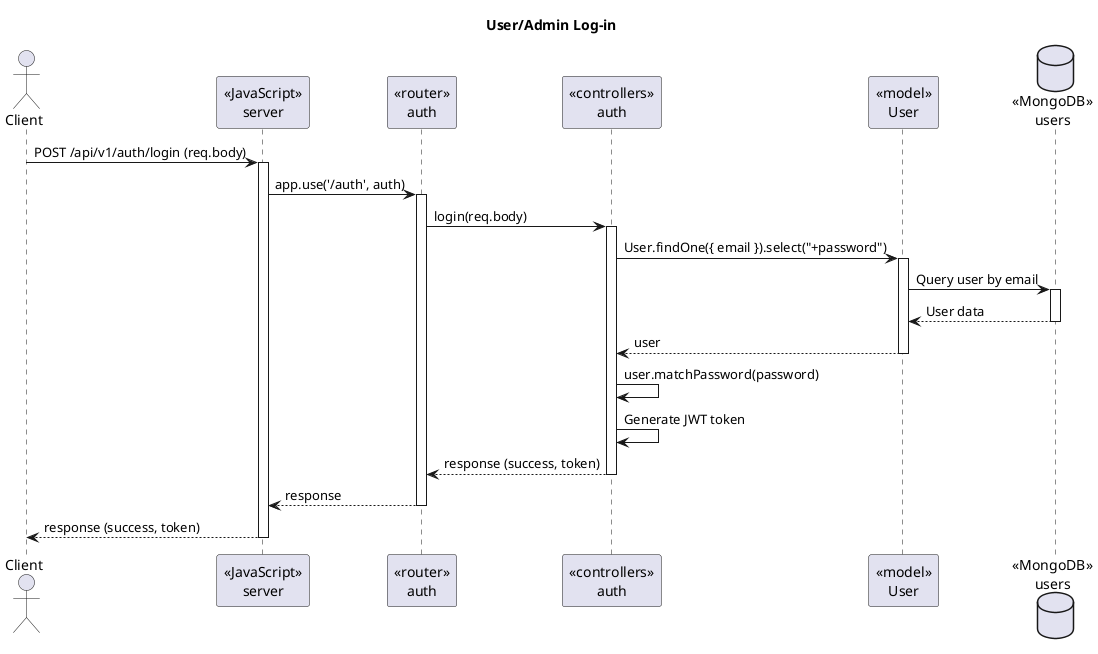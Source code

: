 @startuml UserLogin
title User/Admin Log-in

actor Client
participant "«JavaScript»\nserver" as Server
participant "«router»\nauth" as AuthRouter
participant "«controllers»\nauth" as AuthController
participant "«model»\nUser" as UserModel
database "«MongoDB»\nusers" as MongoDB

Client -> Server: POST /api/v1/auth/login (req.body)
activate Server
Server -> AuthRouter: app.use('/auth', auth)
activate AuthRouter
AuthRouter -> AuthController: login(req.body)
activate AuthController
AuthController -> UserModel: User.findOne({ email }).select("+password")
activate UserModel
UserModel -> MongoDB: Query user by email
activate MongoDB
MongoDB --> UserModel: User data
deactivate MongoDB
UserModel --> AuthController: user
deactivate UserModel

AuthController -> AuthController: user.matchPassword(password)
AuthController -> AuthController: Generate JWT token
AuthController --> AuthRouter: response (success, token)
deactivate AuthController
AuthRouter --> Server: response
deactivate AuthRouter
Server --> Client: response (success, token)
deactivate Server

@enduml